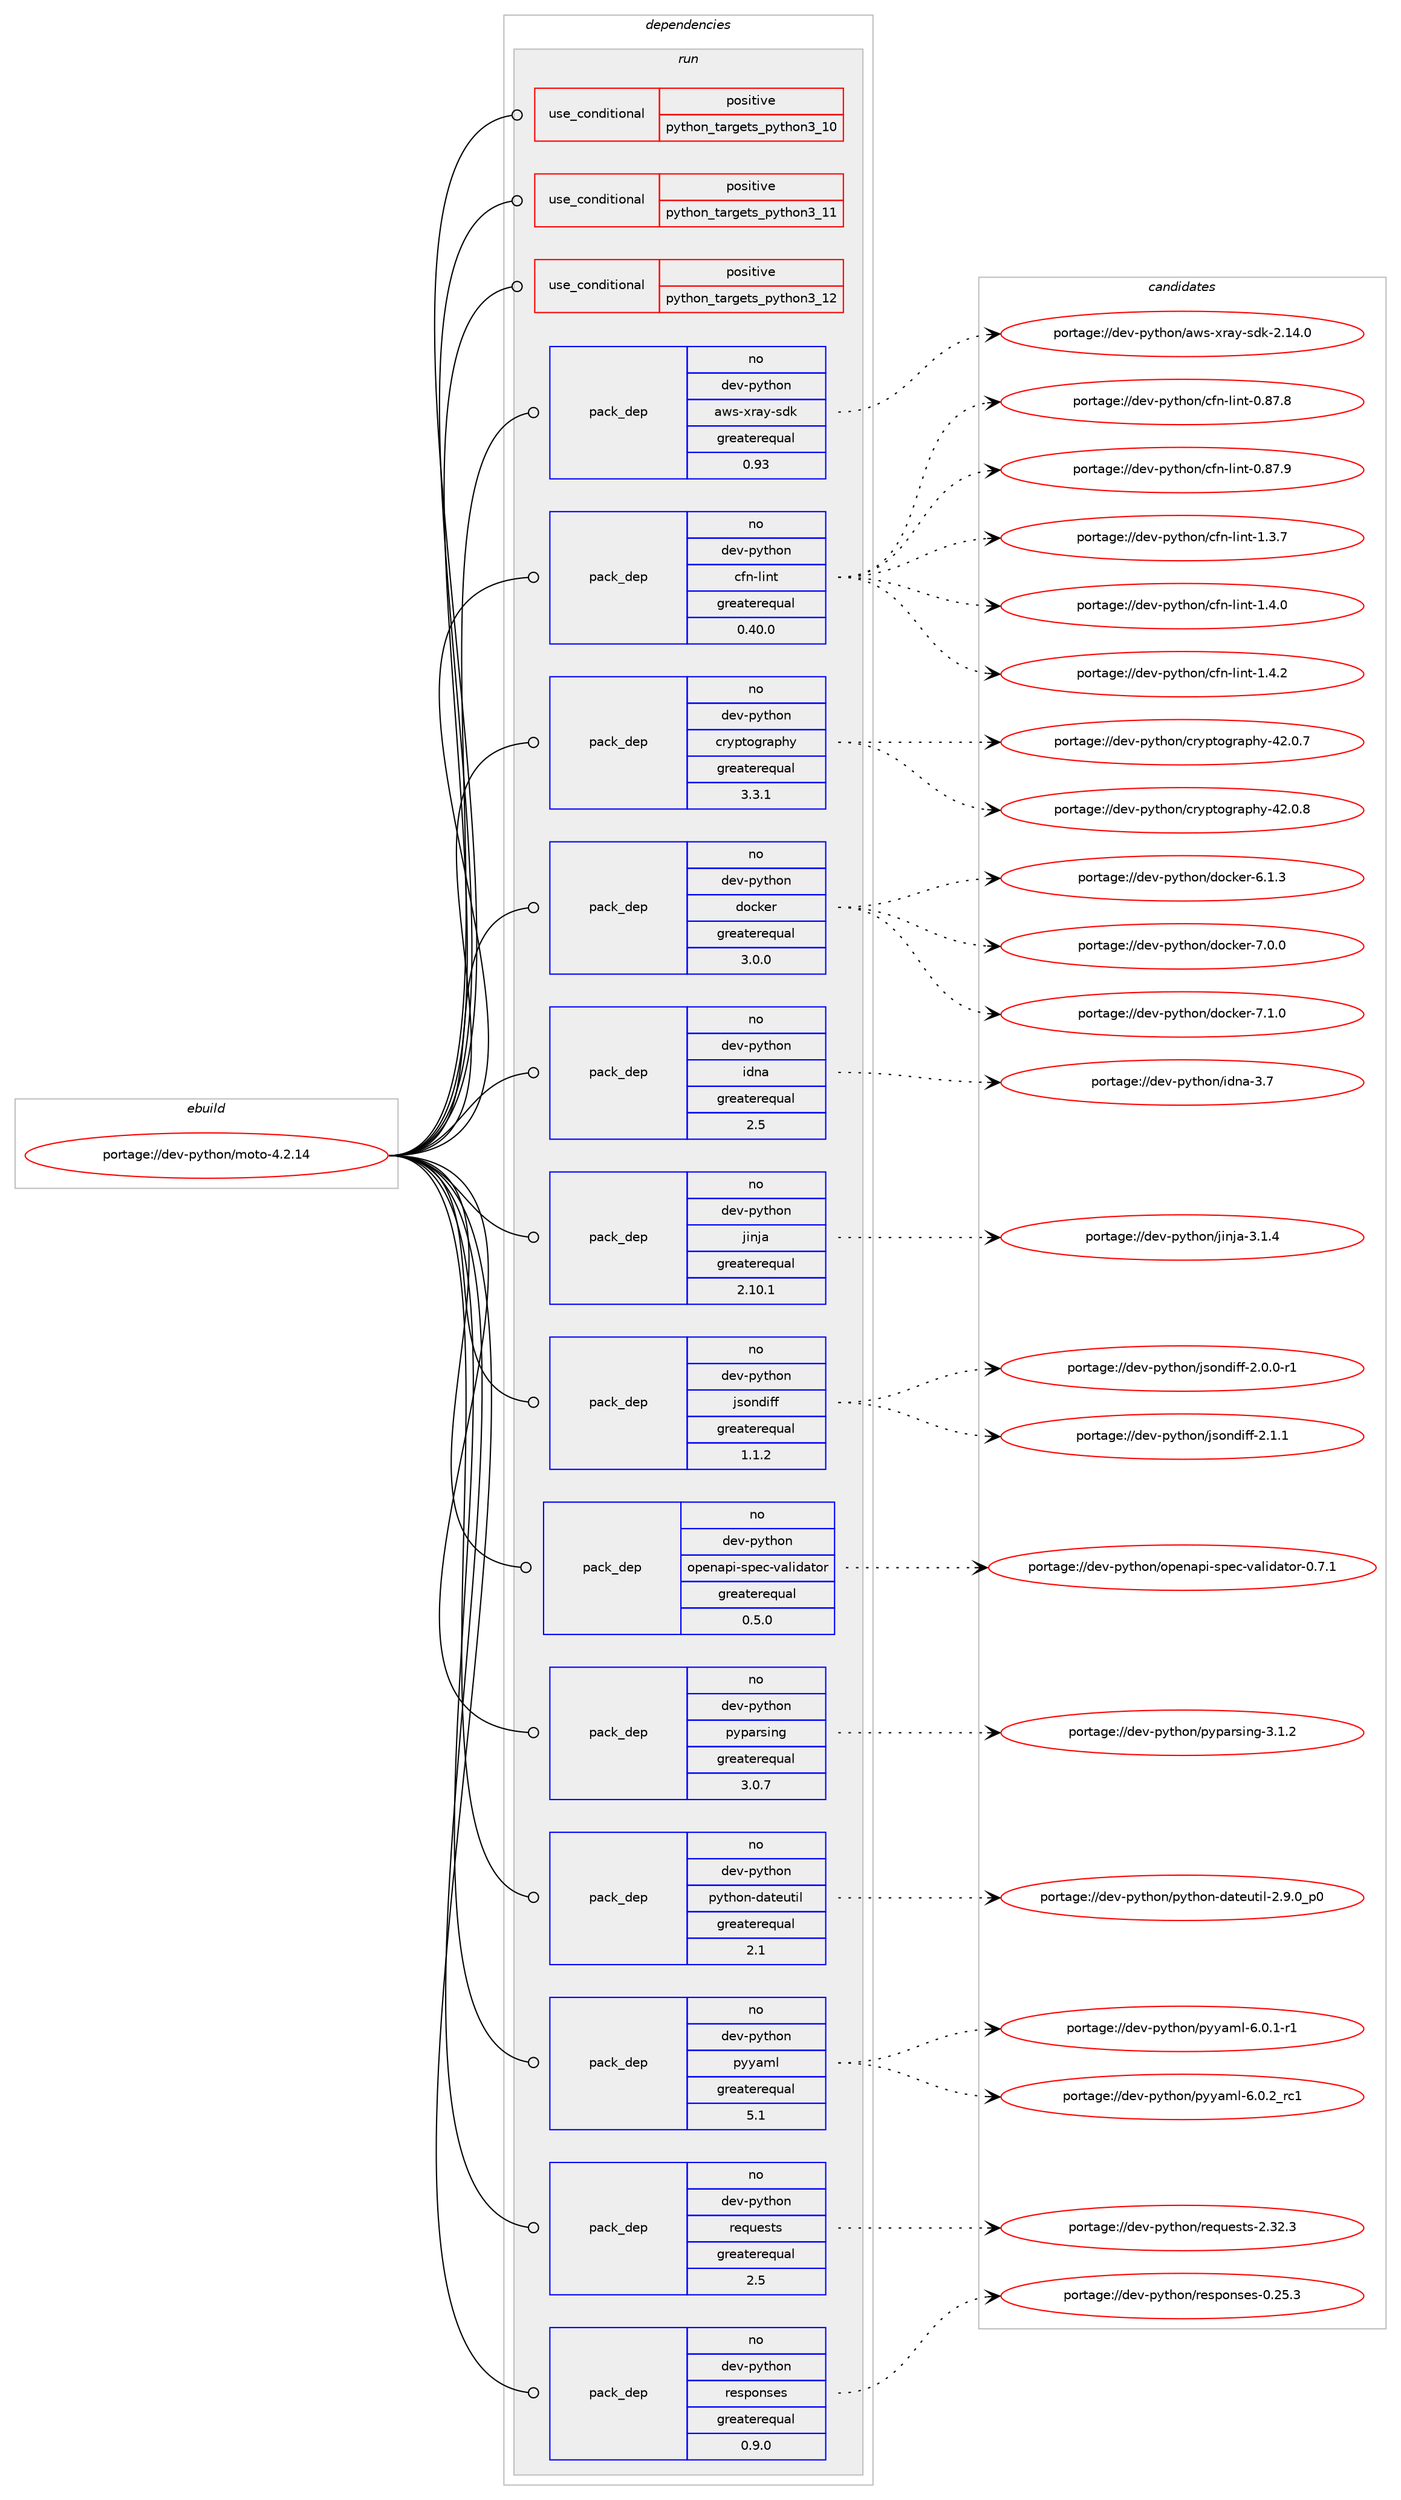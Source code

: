 digraph prolog {

# *************
# Graph options
# *************

newrank=true;
concentrate=true;
compound=true;
graph [rankdir=LR,fontname=Helvetica,fontsize=10,ranksep=1.5];#, ranksep=2.5, nodesep=0.2];
edge  [arrowhead=vee];
node  [fontname=Helvetica,fontsize=10];

# **********
# The ebuild
# **********

subgraph cluster_leftcol {
color=gray;
rank=same;
label=<<i>ebuild</i>>;
id [label="portage://dev-python/moto-4.2.14", color=red, width=4, href="../dev-python/moto-4.2.14.svg"];
}

# ****************
# The dependencies
# ****************

subgraph cluster_midcol {
color=gray;
label=<<i>dependencies</i>>;
subgraph cluster_compile {
fillcolor="#eeeeee";
style=filled;
label=<<i>compile</i>>;
}
subgraph cluster_compileandrun {
fillcolor="#eeeeee";
style=filled;
label=<<i>compile and run</i>>;
}
subgraph cluster_run {
fillcolor="#eeeeee";
style=filled;
label=<<i>run</i>>;
subgraph cond34036 {
dependency76243 [label=<<TABLE BORDER="0" CELLBORDER="1" CELLSPACING="0" CELLPADDING="4"><TR><TD ROWSPAN="3" CELLPADDING="10">use_conditional</TD></TR><TR><TD>positive</TD></TR><TR><TD>python_targets_python3_10</TD></TR></TABLE>>, shape=none, color=red];
# *** BEGIN UNKNOWN DEPENDENCY TYPE (TODO) ***
# dependency76243 -> package_dependency(portage://dev-python/moto-4.2.14,run,no,dev-lang,python,none,[,,],[slot(3.10)],[])
# *** END UNKNOWN DEPENDENCY TYPE (TODO) ***

}
id:e -> dependency76243:w [weight=20,style="solid",arrowhead="odot"];
subgraph cond34037 {
dependency76244 [label=<<TABLE BORDER="0" CELLBORDER="1" CELLSPACING="0" CELLPADDING="4"><TR><TD ROWSPAN="3" CELLPADDING="10">use_conditional</TD></TR><TR><TD>positive</TD></TR><TR><TD>python_targets_python3_11</TD></TR></TABLE>>, shape=none, color=red];
# *** BEGIN UNKNOWN DEPENDENCY TYPE (TODO) ***
# dependency76244 -> package_dependency(portage://dev-python/moto-4.2.14,run,no,dev-lang,python,none,[,,],[slot(3.11)],[])
# *** END UNKNOWN DEPENDENCY TYPE (TODO) ***

}
id:e -> dependency76244:w [weight=20,style="solid",arrowhead="odot"];
subgraph cond34038 {
dependency76245 [label=<<TABLE BORDER="0" CELLBORDER="1" CELLSPACING="0" CELLPADDING="4"><TR><TD ROWSPAN="3" CELLPADDING="10">use_conditional</TD></TR><TR><TD>positive</TD></TR><TR><TD>python_targets_python3_12</TD></TR></TABLE>>, shape=none, color=red];
# *** BEGIN UNKNOWN DEPENDENCY TYPE (TODO) ***
# dependency76245 -> package_dependency(portage://dev-python/moto-4.2.14,run,no,dev-lang,python,none,[,,],[slot(3.12)],[])
# *** END UNKNOWN DEPENDENCY TYPE (TODO) ***

}
id:e -> dependency76245:w [weight=20,style="solid",arrowhead="odot"];
subgraph pack40992 {
dependency76246 [label=<<TABLE BORDER="0" CELLBORDER="1" CELLSPACING="0" CELLPADDING="4" WIDTH="220"><TR><TD ROWSPAN="6" CELLPADDING="30">pack_dep</TD></TR><TR><TD WIDTH="110">no</TD></TR><TR><TD>dev-python</TD></TR><TR><TD>aws-xray-sdk</TD></TR><TR><TD>greaterequal</TD></TR><TR><TD>0.93</TD></TR></TABLE>>, shape=none, color=blue];
}
id:e -> dependency76246:w [weight=20,style="solid",arrowhead="odot"];
# *** BEGIN UNKNOWN DEPENDENCY TYPE (TODO) ***
# id -> package_dependency(portage://dev-python/moto-4.2.14,run,no,dev-python,boto3,none,[,,],[],[use(optenable(python_targets_python3_10),negative),use(optenable(python_targets_python3_11),negative),use(optenable(python_targets_python3_12),negative)])
# *** END UNKNOWN DEPENDENCY TYPE (TODO) ***

# *** BEGIN UNKNOWN DEPENDENCY TYPE (TODO) ***
# id -> package_dependency(portage://dev-python/moto-4.2.14,run,no,dev-python,botocore,none,[,,],[],[use(optenable(python_targets_python3_10),negative),use(optenable(python_targets_python3_11),negative),use(optenable(python_targets_python3_12),negative)])
# *** END UNKNOWN DEPENDENCY TYPE (TODO) ***

subgraph pack40993 {
dependency76247 [label=<<TABLE BORDER="0" CELLBORDER="1" CELLSPACING="0" CELLPADDING="4" WIDTH="220"><TR><TD ROWSPAN="6" CELLPADDING="30">pack_dep</TD></TR><TR><TD WIDTH="110">no</TD></TR><TR><TD>dev-python</TD></TR><TR><TD>cfn-lint</TD></TR><TR><TD>greaterequal</TD></TR><TR><TD>0.40.0</TD></TR></TABLE>>, shape=none, color=blue];
}
id:e -> dependency76247:w [weight=20,style="solid",arrowhead="odot"];
# *** BEGIN UNKNOWN DEPENDENCY TYPE (TODO) ***
# id -> package_dependency(portage://dev-python/moto-4.2.14,run,no,dev-python,cookies,none,[,,],[],[use(optenable(python_targets_python3_10),negative),use(optenable(python_targets_python3_11),negative),use(optenable(python_targets_python3_12),negative)])
# *** END UNKNOWN DEPENDENCY TYPE (TODO) ***

subgraph pack40994 {
dependency76248 [label=<<TABLE BORDER="0" CELLBORDER="1" CELLSPACING="0" CELLPADDING="4" WIDTH="220"><TR><TD ROWSPAN="6" CELLPADDING="30">pack_dep</TD></TR><TR><TD WIDTH="110">no</TD></TR><TR><TD>dev-python</TD></TR><TR><TD>cryptography</TD></TR><TR><TD>greaterequal</TD></TR><TR><TD>3.3.1</TD></TR></TABLE>>, shape=none, color=blue];
}
id:e -> dependency76248:w [weight=20,style="solid",arrowhead="odot"];
subgraph pack40995 {
dependency76249 [label=<<TABLE BORDER="0" CELLBORDER="1" CELLSPACING="0" CELLPADDING="4" WIDTH="220"><TR><TD ROWSPAN="6" CELLPADDING="30">pack_dep</TD></TR><TR><TD WIDTH="110">no</TD></TR><TR><TD>dev-python</TD></TR><TR><TD>docker</TD></TR><TR><TD>greaterequal</TD></TR><TR><TD>3.0.0</TD></TR></TABLE>>, shape=none, color=blue];
}
id:e -> dependency76249:w [weight=20,style="solid",arrowhead="odot"];
# *** BEGIN UNKNOWN DEPENDENCY TYPE (TODO) ***
# id -> package_dependency(portage://dev-python/moto-4.2.14,run,no,dev-python,flask,none,[,,],[],[use(optenable(python_targets_python3_10),negative),use(optenable(python_targets_python3_11),negative),use(optenable(python_targets_python3_12),negative)])
# *** END UNKNOWN DEPENDENCY TYPE (TODO) ***

# *** BEGIN UNKNOWN DEPENDENCY TYPE (TODO) ***
# id -> package_dependency(portage://dev-python/moto-4.2.14,run,no,dev-python,flask-cors,none,[,,],[],[use(optenable(python_targets_python3_10),negative),use(optenable(python_targets_python3_11),negative),use(optenable(python_targets_python3_12),negative)])
# *** END UNKNOWN DEPENDENCY TYPE (TODO) ***

subgraph pack40996 {
dependency76250 [label=<<TABLE BORDER="0" CELLBORDER="1" CELLSPACING="0" CELLPADDING="4" WIDTH="220"><TR><TD ROWSPAN="6" CELLPADDING="30">pack_dep</TD></TR><TR><TD WIDTH="110">no</TD></TR><TR><TD>dev-python</TD></TR><TR><TD>idna</TD></TR><TR><TD>greaterequal</TD></TR><TR><TD>2.5</TD></TR></TABLE>>, shape=none, color=blue];
}
id:e -> dependency76250:w [weight=20,style="solid",arrowhead="odot"];
subgraph pack40997 {
dependency76251 [label=<<TABLE BORDER="0" CELLBORDER="1" CELLSPACING="0" CELLPADDING="4" WIDTH="220"><TR><TD ROWSPAN="6" CELLPADDING="30">pack_dep</TD></TR><TR><TD WIDTH="110">no</TD></TR><TR><TD>dev-python</TD></TR><TR><TD>jinja</TD></TR><TR><TD>greaterequal</TD></TR><TR><TD>2.10.1</TD></TR></TABLE>>, shape=none, color=blue];
}
id:e -> dependency76251:w [weight=20,style="solid",arrowhead="odot"];
subgraph pack40998 {
dependency76252 [label=<<TABLE BORDER="0" CELLBORDER="1" CELLSPACING="0" CELLPADDING="4" WIDTH="220"><TR><TD ROWSPAN="6" CELLPADDING="30">pack_dep</TD></TR><TR><TD WIDTH="110">no</TD></TR><TR><TD>dev-python</TD></TR><TR><TD>jsondiff</TD></TR><TR><TD>greaterequal</TD></TR><TR><TD>1.1.2</TD></TR></TABLE>>, shape=none, color=blue];
}
id:e -> dependency76252:w [weight=20,style="solid",arrowhead="odot"];
# *** BEGIN UNKNOWN DEPENDENCY TYPE (TODO) ***
# id -> package_dependency(portage://dev-python/moto-4.2.14,run,no,dev-python,more-itertools,none,[,,],[],[use(optenable(python_targets_python3_10),negative),use(optenable(python_targets_python3_11),negative),use(optenable(python_targets_python3_12),negative)])
# *** END UNKNOWN DEPENDENCY TYPE (TODO) ***

subgraph pack40999 {
dependency76253 [label=<<TABLE BORDER="0" CELLBORDER="1" CELLSPACING="0" CELLPADDING="4" WIDTH="220"><TR><TD ROWSPAN="6" CELLPADDING="30">pack_dep</TD></TR><TR><TD WIDTH="110">no</TD></TR><TR><TD>dev-python</TD></TR><TR><TD>openapi-spec-validator</TD></TR><TR><TD>greaterequal</TD></TR><TR><TD>0.5.0</TD></TR></TABLE>>, shape=none, color=blue];
}
id:e -> dependency76253:w [weight=20,style="solid",arrowhead="odot"];
# *** BEGIN UNKNOWN DEPENDENCY TYPE (TODO) ***
# id -> package_dependency(portage://dev-python/moto-4.2.14,run,no,dev-python,pyaml,none,[,,],[],[use(optenable(python_targets_python3_10),negative),use(optenable(python_targets_python3_11),negative),use(optenable(python_targets_python3_12),negative)])
# *** END UNKNOWN DEPENDENCY TYPE (TODO) ***

subgraph pack41000 {
dependency76254 [label=<<TABLE BORDER="0" CELLBORDER="1" CELLSPACING="0" CELLPADDING="4" WIDTH="220"><TR><TD ROWSPAN="6" CELLPADDING="30">pack_dep</TD></TR><TR><TD WIDTH="110">no</TD></TR><TR><TD>dev-python</TD></TR><TR><TD>pyparsing</TD></TR><TR><TD>greaterequal</TD></TR><TR><TD>3.0.7</TD></TR></TABLE>>, shape=none, color=blue];
}
id:e -> dependency76254:w [weight=20,style="solid",arrowhead="odot"];
subgraph pack41001 {
dependency76255 [label=<<TABLE BORDER="0" CELLBORDER="1" CELLSPACING="0" CELLPADDING="4" WIDTH="220"><TR><TD ROWSPAN="6" CELLPADDING="30">pack_dep</TD></TR><TR><TD WIDTH="110">no</TD></TR><TR><TD>dev-python</TD></TR><TR><TD>python-dateutil</TD></TR><TR><TD>greaterequal</TD></TR><TR><TD>2.1</TD></TR></TABLE>>, shape=none, color=blue];
}
id:e -> dependency76255:w [weight=20,style="solid",arrowhead="odot"];
# *** BEGIN UNKNOWN DEPENDENCY TYPE (TODO) ***
# id -> package_dependency(portage://dev-python/moto-4.2.14,run,no,dev-python,python-dateutil,none,[,,],[],[use(optenable(python_targets_python3_10),negative),use(optenable(python_targets_python3_11),negative),use(optenable(python_targets_python3_12),negative)])
# *** END UNKNOWN DEPENDENCY TYPE (TODO) ***

# *** BEGIN UNKNOWN DEPENDENCY TYPE (TODO) ***
# id -> package_dependency(portage://dev-python/moto-4.2.14,run,no,dev-python,python-jose,none,[,,],[],[use(optenable(python_targets_python3_10),negative),use(optenable(python_targets_python3_11),negative),use(optenable(python_targets_python3_12),negative)])
# *** END UNKNOWN DEPENDENCY TYPE (TODO) ***

subgraph pack41002 {
dependency76256 [label=<<TABLE BORDER="0" CELLBORDER="1" CELLSPACING="0" CELLPADDING="4" WIDTH="220"><TR><TD ROWSPAN="6" CELLPADDING="30">pack_dep</TD></TR><TR><TD WIDTH="110">no</TD></TR><TR><TD>dev-python</TD></TR><TR><TD>pyyaml</TD></TR><TR><TD>greaterequal</TD></TR><TR><TD>5.1</TD></TR></TABLE>>, shape=none, color=blue];
}
id:e -> dependency76256:w [weight=20,style="solid",arrowhead="odot"];
subgraph pack41003 {
dependency76257 [label=<<TABLE BORDER="0" CELLBORDER="1" CELLSPACING="0" CELLPADDING="4" WIDTH="220"><TR><TD ROWSPAN="6" CELLPADDING="30">pack_dep</TD></TR><TR><TD WIDTH="110">no</TD></TR><TR><TD>dev-python</TD></TR><TR><TD>requests</TD></TR><TR><TD>greaterequal</TD></TR><TR><TD>2.5</TD></TR></TABLE>>, shape=none, color=blue];
}
id:e -> dependency76257:w [weight=20,style="solid",arrowhead="odot"];
subgraph pack41004 {
dependency76258 [label=<<TABLE BORDER="0" CELLBORDER="1" CELLSPACING="0" CELLPADDING="4" WIDTH="220"><TR><TD ROWSPAN="6" CELLPADDING="30">pack_dep</TD></TR><TR><TD WIDTH="110">no</TD></TR><TR><TD>dev-python</TD></TR><TR><TD>responses</TD></TR><TR><TD>greaterequal</TD></TR><TR><TD>0.9.0</TD></TR></TABLE>>, shape=none, color=blue];
}
id:e -> dependency76258:w [weight=20,style="solid",arrowhead="odot"];
# *** BEGIN UNKNOWN DEPENDENCY TYPE (TODO) ***
# id -> package_dependency(portage://dev-python/moto-4.2.14,run,no,dev-python,sshpubkeys,none,[,,],[],[use(optenable(python_targets_python3_10),negative),use(optenable(python_targets_python3_11),negative),use(optenable(python_targets_python3_12),negative)])
# *** END UNKNOWN DEPENDENCY TYPE (TODO) ***

# *** BEGIN UNKNOWN DEPENDENCY TYPE (TODO) ***
# id -> package_dependency(portage://dev-python/moto-4.2.14,run,no,dev-python,typing-extensions,none,[,,],[],[use(optenable(python_targets_python3_10),negative),use(optenable(python_targets_python3_11),negative),use(optenable(python_targets_python3_12),negative)])
# *** END UNKNOWN DEPENDENCY TYPE (TODO) ***

# *** BEGIN UNKNOWN DEPENDENCY TYPE (TODO) ***
# id -> package_dependency(portage://dev-python/moto-4.2.14,run,no,dev-python,werkzeug,none,[,,],[],[use(optenable(python_targets_python3_10),negative),use(optenable(python_targets_python3_11),negative),use(optenable(python_targets_python3_12),negative)])
# *** END UNKNOWN DEPENDENCY TYPE (TODO) ***

# *** BEGIN UNKNOWN DEPENDENCY TYPE (TODO) ***
# id -> package_dependency(portage://dev-python/moto-4.2.14,run,no,dev-python,xmltodict,none,[,,],[],[use(optenable(python_targets_python3_10),negative),use(optenable(python_targets_python3_11),negative),use(optenable(python_targets_python3_12),negative)])
# *** END UNKNOWN DEPENDENCY TYPE (TODO) ***

# *** BEGIN UNKNOWN DEPENDENCY TYPE (TODO) ***
# id -> package_dependency(portage://dev-python/moto-4.2.14,run,no,dev-python,zipp,none,[,,],[],[use(optenable(python_targets_python3_10),negative),use(optenable(python_targets_python3_11),negative),use(optenable(python_targets_python3_12),negative)])
# *** END UNKNOWN DEPENDENCY TYPE (TODO) ***

}
}

# **************
# The candidates
# **************

subgraph cluster_choices {
rank=same;
color=gray;
label=<<i>candidates</i>>;

subgraph choice40992 {
color=black;
nodesep=1;
choice10010111845112121116104111110479711911545120114971214511510010745504649524648 [label="portage://dev-python/aws-xray-sdk-2.14.0", color=red, width=4,href="../dev-python/aws-xray-sdk-2.14.0.svg"];
dependency76246:e -> choice10010111845112121116104111110479711911545120114971214511510010745504649524648:w [style=dotted,weight="100"];
}
subgraph choice40993 {
color=black;
nodesep=1;
choice1001011184511212111610411111047991021104510810511011645484656554656 [label="portage://dev-python/cfn-lint-0.87.8", color=red, width=4,href="../dev-python/cfn-lint-0.87.8.svg"];
choice1001011184511212111610411111047991021104510810511011645484656554657 [label="portage://dev-python/cfn-lint-0.87.9", color=red, width=4,href="../dev-python/cfn-lint-0.87.9.svg"];
choice10010111845112121116104111110479910211045108105110116454946514655 [label="portage://dev-python/cfn-lint-1.3.7", color=red, width=4,href="../dev-python/cfn-lint-1.3.7.svg"];
choice10010111845112121116104111110479910211045108105110116454946524648 [label="portage://dev-python/cfn-lint-1.4.0", color=red, width=4,href="../dev-python/cfn-lint-1.4.0.svg"];
choice10010111845112121116104111110479910211045108105110116454946524650 [label="portage://dev-python/cfn-lint-1.4.2", color=red, width=4,href="../dev-python/cfn-lint-1.4.2.svg"];
dependency76247:e -> choice1001011184511212111610411111047991021104510810511011645484656554656:w [style=dotted,weight="100"];
dependency76247:e -> choice1001011184511212111610411111047991021104510810511011645484656554657:w [style=dotted,weight="100"];
dependency76247:e -> choice10010111845112121116104111110479910211045108105110116454946514655:w [style=dotted,weight="100"];
dependency76247:e -> choice10010111845112121116104111110479910211045108105110116454946524648:w [style=dotted,weight="100"];
dependency76247:e -> choice10010111845112121116104111110479910211045108105110116454946524650:w [style=dotted,weight="100"];
}
subgraph choice40994 {
color=black;
nodesep=1;
choice1001011184511212111610411111047991141211121161111031149711210412145525046484655 [label="portage://dev-python/cryptography-42.0.7", color=red, width=4,href="../dev-python/cryptography-42.0.7.svg"];
choice1001011184511212111610411111047991141211121161111031149711210412145525046484656 [label="portage://dev-python/cryptography-42.0.8", color=red, width=4,href="../dev-python/cryptography-42.0.8.svg"];
dependency76248:e -> choice1001011184511212111610411111047991141211121161111031149711210412145525046484655:w [style=dotted,weight="100"];
dependency76248:e -> choice1001011184511212111610411111047991141211121161111031149711210412145525046484656:w [style=dotted,weight="100"];
}
subgraph choice40995 {
color=black;
nodesep=1;
choice100101118451121211161041111104710011199107101114455446494651 [label="portage://dev-python/docker-6.1.3", color=red, width=4,href="../dev-python/docker-6.1.3.svg"];
choice100101118451121211161041111104710011199107101114455546484648 [label="portage://dev-python/docker-7.0.0", color=red, width=4,href="../dev-python/docker-7.0.0.svg"];
choice100101118451121211161041111104710011199107101114455546494648 [label="portage://dev-python/docker-7.1.0", color=red, width=4,href="../dev-python/docker-7.1.0.svg"];
dependency76249:e -> choice100101118451121211161041111104710011199107101114455446494651:w [style=dotted,weight="100"];
dependency76249:e -> choice100101118451121211161041111104710011199107101114455546484648:w [style=dotted,weight="100"];
dependency76249:e -> choice100101118451121211161041111104710011199107101114455546494648:w [style=dotted,weight="100"];
}
subgraph choice40996 {
color=black;
nodesep=1;
choice10010111845112121116104111110471051001109745514655 [label="portage://dev-python/idna-3.7", color=red, width=4,href="../dev-python/idna-3.7.svg"];
dependency76250:e -> choice10010111845112121116104111110471051001109745514655:w [style=dotted,weight="100"];
}
subgraph choice40997 {
color=black;
nodesep=1;
choice100101118451121211161041111104710610511010697455146494652 [label="portage://dev-python/jinja-3.1.4", color=red, width=4,href="../dev-python/jinja-3.1.4.svg"];
dependency76251:e -> choice100101118451121211161041111104710610511010697455146494652:w [style=dotted,weight="100"];
}
subgraph choice40998 {
color=black;
nodesep=1;
choice10010111845112121116104111110471061151111101001051021024550464846484511449 [label="portage://dev-python/jsondiff-2.0.0-r1", color=red, width=4,href="../dev-python/jsondiff-2.0.0-r1.svg"];
choice1001011184511212111610411111047106115111110100105102102455046494649 [label="portage://dev-python/jsondiff-2.1.1", color=red, width=4,href="../dev-python/jsondiff-2.1.1.svg"];
dependency76252:e -> choice10010111845112121116104111110471061151111101001051021024550464846484511449:w [style=dotted,weight="100"];
dependency76252:e -> choice1001011184511212111610411111047106115111110100105102102455046494649:w [style=dotted,weight="100"];
}
subgraph choice40999 {
color=black;
nodesep=1;
choice1001011184511212111610411111047111112101110971121054511511210199451189710810510097116111114454846554649 [label="portage://dev-python/openapi-spec-validator-0.7.1", color=red, width=4,href="../dev-python/openapi-spec-validator-0.7.1.svg"];
dependency76253:e -> choice1001011184511212111610411111047111112101110971121054511511210199451189710810510097116111114454846554649:w [style=dotted,weight="100"];
}
subgraph choice41000 {
color=black;
nodesep=1;
choice100101118451121211161041111104711212111297114115105110103455146494650 [label="portage://dev-python/pyparsing-3.1.2", color=red, width=4,href="../dev-python/pyparsing-3.1.2.svg"];
dependency76254:e -> choice100101118451121211161041111104711212111297114115105110103455146494650:w [style=dotted,weight="100"];
}
subgraph choice41001 {
color=black;
nodesep=1;
choice100101118451121211161041111104711212111610411111045100971161011171161051084550465746489511248 [label="portage://dev-python/python-dateutil-2.9.0_p0", color=red, width=4,href="../dev-python/python-dateutil-2.9.0_p0.svg"];
dependency76255:e -> choice100101118451121211161041111104711212111610411111045100971161011171161051084550465746489511248:w [style=dotted,weight="100"];
}
subgraph choice41002 {
color=black;
nodesep=1;
choice1001011184511212111610411111047112121121971091084554464846494511449 [label="portage://dev-python/pyyaml-6.0.1-r1", color=red, width=4,href="../dev-python/pyyaml-6.0.1-r1.svg"];
choice100101118451121211161041111104711212112197109108455446484650951149949 [label="portage://dev-python/pyyaml-6.0.2_rc1", color=red, width=4,href="../dev-python/pyyaml-6.0.2_rc1.svg"];
dependency76256:e -> choice1001011184511212111610411111047112121121971091084554464846494511449:w [style=dotted,weight="100"];
dependency76256:e -> choice100101118451121211161041111104711212112197109108455446484650951149949:w [style=dotted,weight="100"];
}
subgraph choice41003 {
color=black;
nodesep=1;
choice100101118451121211161041111104711410111311710111511611545504651504651 [label="portage://dev-python/requests-2.32.3", color=red, width=4,href="../dev-python/requests-2.32.3.svg"];
dependency76257:e -> choice100101118451121211161041111104711410111311710111511611545504651504651:w [style=dotted,weight="100"];
}
subgraph choice41004 {
color=black;
nodesep=1;
choice100101118451121211161041111104711410111511211111011510111545484650534651 [label="portage://dev-python/responses-0.25.3", color=red, width=4,href="../dev-python/responses-0.25.3.svg"];
dependency76258:e -> choice100101118451121211161041111104711410111511211111011510111545484650534651:w [style=dotted,weight="100"];
}
}

}
